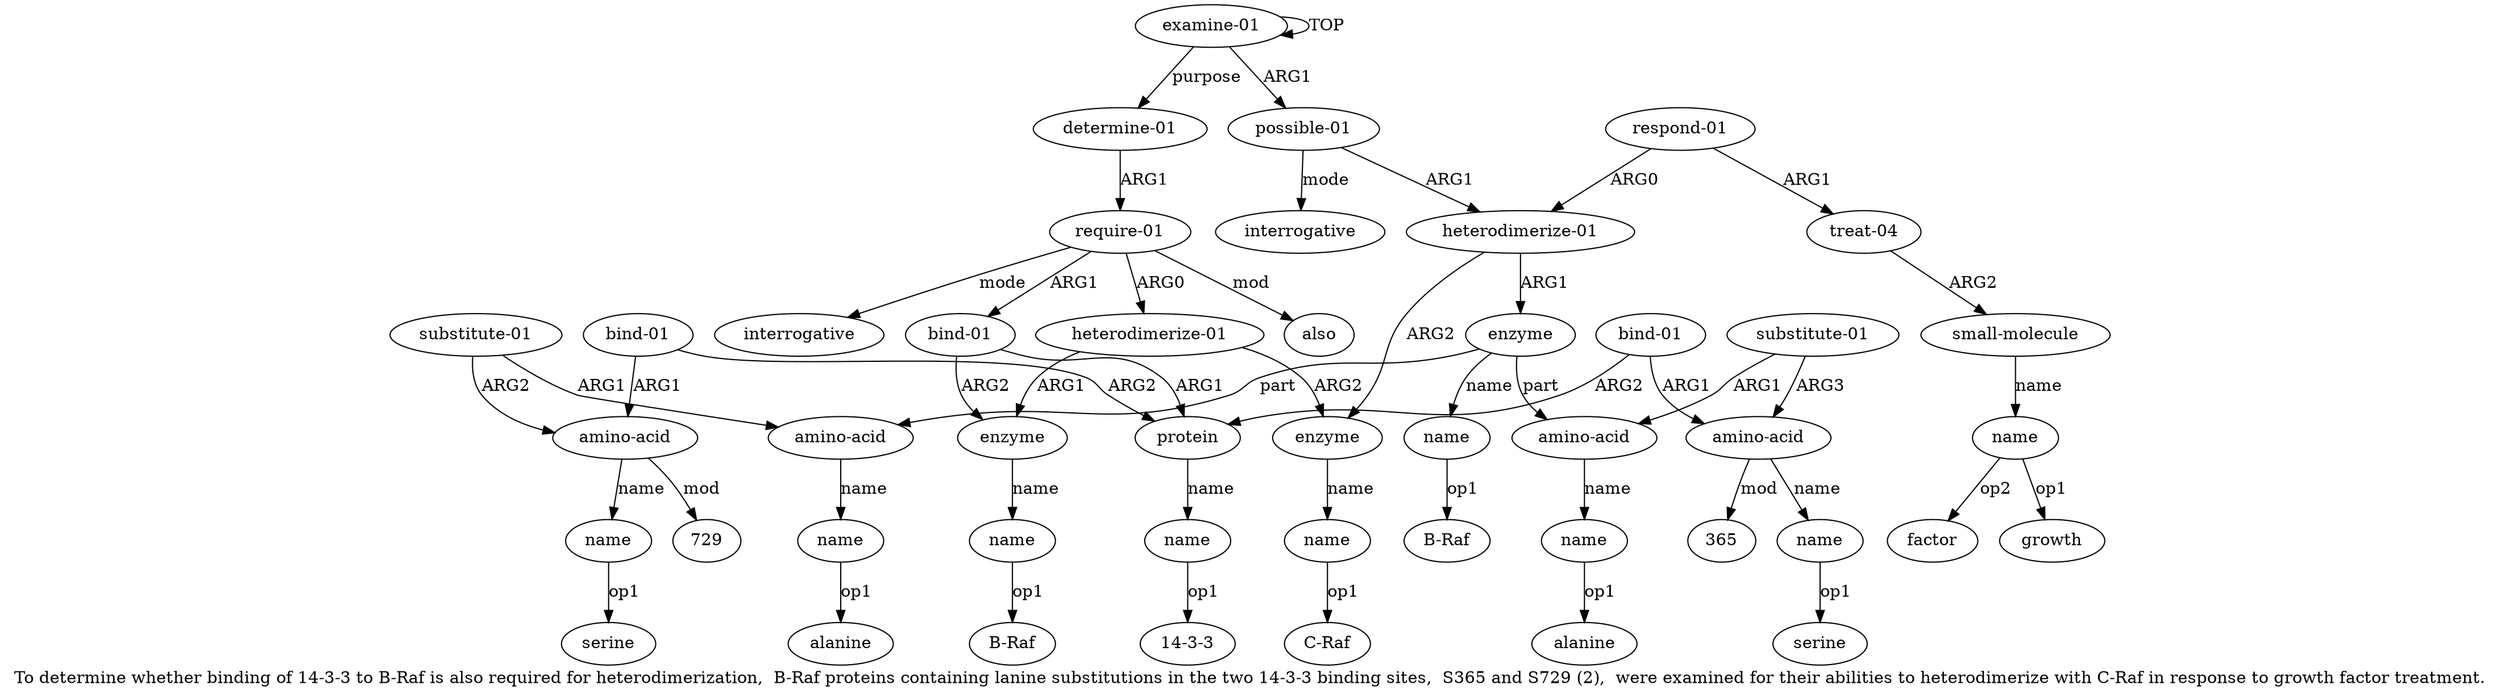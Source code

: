 digraph  {
	graph [label="To determine whether binding of 14-3-3 to B-Raf is also required for heterodimerization,  B-Raf proteins containing lanine substitutions \
in the two 14-3-3 binding sites,  S365 and S729 (2),  were examined for their abilities to heterodimerize with C-Raf in response \
to growth factor treatment."];
	node [label="\N"];
	a20	 [color=black,
		gold_ind=20,
		gold_label=name,
		label=name,
		test_ind=20,
		test_label=name];
	"a20 C-Raf"	 [color=black,
		gold_ind=-1,
		gold_label="C-Raf",
		label="C-Raf",
		test_ind=-1,
		test_label="C-Raf"];
	a20 -> "a20 C-Raf" [key=0,
	color=black,
	gold_label=op1,
	label=op1,
	test_label=op1];
a21 [color=black,
	gold_ind=21,
	gold_label="respond-01",
	label="respond-01",
	test_ind=21,
	test_label="respond-01"];
a22 [color=black,
	gold_ind=22,
	gold_label="treat-04",
	label="treat-04",
	test_ind=22,
	test_label="treat-04"];
a21 -> a22 [key=0,
color=black,
gold_label=ARG1,
label=ARG1,
test_label=ARG1];
a2 [color=black,
gold_ind=2,
gold_label="heterodimerize-01",
label="heterodimerize-01",
test_ind=2,
test_label="heterodimerize-01"];
a21 -> a2 [key=0,
color=black,
gold_label=ARG0,
label=ARG0,
test_label=ARG0];
a23 [color=black,
gold_ind=23,
gold_label="small-molecule",
label="small-molecule",
test_ind=23,
test_label="small-molecule"];
a22 -> a23 [key=0,
color=black,
gold_label=ARG2,
label=ARG2,
test_label=ARG2];
a24 [color=black,
gold_ind=24,
gold_label=name,
label=name,
test_ind=24,
test_label=name];
a23 -> a24 [key=0,
color=black,
gold_label=name,
label=name,
test_label=name];
"a24 factor" [color=black,
gold_ind=-1,
gold_label=factor,
label=factor,
test_ind=-1,
test_label=factor];
a24 -> "a24 factor" [key=0,
color=black,
gold_label=op2,
label=op2,
test_label=op2];
"a24 growth" [color=black,
gold_ind=-1,
gold_label=growth,
label=growth,
test_ind=-1,
test_label=growth];
a24 -> "a24 growth" [key=0,
color=black,
gold_label=op1,
label=op1,
test_label=op1];
a25 [color=black,
gold_ind=25,
gold_label="determine-01",
label="determine-01",
test_ind=25,
test_label="determine-01"];
a26 [color=black,
gold_ind=26,
gold_label="require-01",
label="require-01",
test_ind=26,
test_label="require-01"];
a25 -> a26 [key=0,
color=black,
gold_label=ARG1,
label=ARG1,
test_label=ARG1];
a27 [color=black,
gold_ind=27,
gold_label="heterodimerize-01",
label="heterodimerize-01",
test_ind=27,
test_label="heterodimerize-01"];
a26 -> a27 [key=0,
color=black,
gold_label=ARG0,
label=ARG0,
test_label=ARG0];
a28 [color=black,
gold_ind=28,
gold_label="bind-01",
label="bind-01",
test_ind=28,
test_label="bind-01"];
a26 -> a28 [key=0,
color=black,
gold_label=ARG1,
label=ARG1,
test_label=ARG1];
a31 [color=black,
gold_ind=31,
gold_label=also,
label=also,
test_ind=31,
test_label=also];
a26 -> a31 [key=0,
color=black,
gold_label=mod,
label=mod,
test_label=mod];
"a26 interrogative" [color=black,
gold_ind=-1,
gold_label=interrogative,
label=interrogative,
test_ind=-1,
test_label=interrogative];
a26 -> "a26 interrogative" [key=0,
color=black,
gold_label=mode,
label=mode,
test_label=mode];
a29 [color=black,
gold_ind=29,
gold_label=enzyme,
label=enzyme,
test_ind=29,
test_label=enzyme];
a27 -> a29 [key=0,
color=black,
gold_label=ARG1,
label=ARG1,
test_label=ARG1];
a19 [color=black,
gold_ind=19,
gold_label=enzyme,
label=enzyme,
test_ind=19,
test_label=enzyme];
a27 -> a19 [key=0,
color=black,
gold_label=ARG2,
label=ARG2,
test_label=ARG2];
a28 -> a29 [key=0,
color=black,
gold_label=ARG2,
label=ARG2,
test_label=ARG2];
a11 [color=black,
gold_ind=11,
gold_label=protein,
label=protein,
test_ind=11,
test_label=protein];
a28 -> a11 [key=0,
color=black,
gold_label=ARG1,
label=ARG1,
test_label=ARG1];
a30 [color=black,
gold_ind=30,
gold_label=name,
label=name,
test_ind=30,
test_label=name];
a29 -> a30 [key=0,
color=black,
gold_label=name,
label=name,
test_label=name];
"a4 B-Raf" [color=black,
gold_ind=-1,
gold_label="B-Raf",
label="B-Raf",
test_ind=-1,
test_label="B-Raf"];
"a30 B-Raf" [color=black,
gold_ind=-1,
gold_label="B-Raf",
label="B-Raf",
test_ind=-1,
test_label="B-Raf"];
a30 -> "a30 B-Raf" [key=0,
color=black,
gold_label=op1,
label=op1,
test_label=op1];
"a12 14-3-3" [color=black,
gold_ind=-1,
gold_label="14-3-3",
label="14-3-3",
test_ind=-1,
test_label="14-3-3"];
"a6 alanine" [color=black,
gold_ind=-1,
gold_label=alanine,
label=alanine,
test_ind=-1,
test_label=alanine];
"a8 365" [color=black,
gold_ind=-1,
gold_label=365,
label=365,
test_ind=-1,
test_label=365];
"a14 alanine" [color=black,
gold_ind=-1,
gold_label=alanine,
label=alanine,
test_ind=-1,
test_label=alanine];
a15 [color=black,
gold_ind=15,
gold_label="substitute-01",
label="substitute-01",
test_ind=15,
test_label="substitute-01"];
a16 [color=black,
gold_ind=16,
gold_label="amino-acid",
label="amino-acid",
test_ind=16,
test_label="amino-acid"];
a15 -> a16 [key=0,
color=black,
gold_label=ARG2,
label=ARG2,
test_label=ARG2];
a13 [color=black,
gold_ind=13,
gold_label="amino-acid",
label="amino-acid",
test_ind=13,
test_label="amino-acid"];
a15 -> a13 [key=0,
color=black,
gold_label=ARG1,
label=ARG1,
test_label=ARG1];
a14 [color=black,
gold_ind=14,
gold_label=name,
label=name,
test_ind=14,
test_label=name];
a14 -> "a14 alanine" [key=0,
color=black,
gold_label=op1,
label=op1,
test_label=op1];
a17 [color=black,
gold_ind=17,
gold_label=name,
label=name,
test_ind=17,
test_label=name];
"a17 serine" [color=black,
gold_ind=-1,
gold_label=serine,
label=serine,
test_ind=-1,
test_label=serine];
a17 -> "a17 serine" [key=0,
color=black,
gold_label=op1,
label=op1,
test_label=op1];
a16 -> a17 [key=0,
color=black,
gold_label=name,
label=name,
test_label=name];
"a16 729" [color=black,
gold_ind=-1,
gold_label=729,
label=729,
test_ind=-1,
test_label=729];
a16 -> "a16 729" [key=0,
color=black,
gold_label=mod,
label=mod,
test_label=mod];
a12 [color=black,
gold_ind=12,
gold_label=name,
label=name,
test_ind=12,
test_label=name];
a11 -> a12 [key=0,
color=black,
gold_label=name,
label=name,
test_label=name];
a10 [color=black,
gold_ind=10,
gold_label="bind-01",
label="bind-01",
test_ind=10,
test_label="bind-01"];
a10 -> a11 [key=0,
color=black,
gold_label=ARG2,
label=ARG2,
test_label=ARG2];
a8 [color=black,
gold_ind=8,
gold_label="amino-acid",
label="amino-acid",
test_ind=8,
test_label="amino-acid"];
a10 -> a8 [key=0,
color=black,
gold_label=ARG1,
label=ARG1,
test_label=ARG1];
a13 -> a14 [key=0,
color=black,
gold_label=name,
label=name,
test_label=name];
a12 -> "a12 14-3-3" [key=0,
color=black,
gold_label=op1,
label=op1,
test_label=op1];
"a9 serine" [color=black,
gold_ind=-1,
gold_label=serine,
label=serine,
test_ind=-1,
test_label=serine];
a19 -> a20 [key=0,
color=black,
gold_label=name,
label=name,
test_label=name];
a18 [color=black,
gold_ind=18,
gold_label="bind-01",
label="bind-01",
test_ind=18,
test_label="bind-01"];
a18 -> a16 [key=0,
color=black,
gold_label=ARG1,
label=ARG1,
test_label=ARG1];
a18 -> a11 [key=0,
color=black,
gold_label=ARG2,
label=ARG2,
test_label=ARG2];
a1 [color=black,
gold_ind=1,
gold_label="possible-01",
label="possible-01",
test_ind=1,
test_label="possible-01"];
a1 -> a2 [key=0,
color=black,
gold_label=ARG1,
label=ARG1,
test_label=ARG1];
"a1 interrogative" [color=black,
gold_ind=-1,
gold_label=interrogative,
label=interrogative,
test_ind=-1,
test_label=interrogative];
a1 -> "a1 interrogative" [key=0,
color=black,
gold_label=mode,
label=mode,
test_label=mode];
a0 [color=black,
gold_ind=0,
gold_label="examine-01",
label="examine-01",
test_ind=0,
test_label="examine-01"];
a0 -> a25 [key=0,
color=black,
gold_label=purpose,
label=purpose,
test_label=purpose];
a0 -> a1 [key=0,
color=black,
gold_label=ARG1,
label=ARG1,
test_label=ARG1];
a0 -> a0 [key=0,
color=black,
gold_label=TOP,
label=TOP,
test_label=TOP];
a3 [color=black,
gold_ind=3,
gold_label=enzyme,
label=enzyme,
test_ind=3,
test_label=enzyme];
a3 -> a13 [key=0,
color=black,
gold_label=part,
label=part,
test_label=part];
a5 [color=black,
gold_ind=5,
gold_label="amino-acid",
label="amino-acid",
test_ind=5,
test_label="amino-acid"];
a3 -> a5 [key=0,
color=black,
gold_label=part,
label=part,
test_label=part];
a4 [color=black,
gold_ind=4,
gold_label=name,
label=name,
test_ind=4,
test_label=name];
a3 -> a4 [key=0,
color=black,
gold_label=name,
label=name,
test_label=name];
a2 -> a19 [key=0,
color=black,
gold_label=ARG2,
label=ARG2,
test_label=ARG2];
a2 -> a3 [key=0,
color=black,
gold_label=ARG1,
label=ARG1,
test_label=ARG1];
a6 [color=black,
gold_ind=6,
gold_label=name,
label=name,
test_ind=6,
test_label=name];
a5 -> a6 [key=0,
color=black,
gold_label=name,
label=name,
test_label=name];
a4 -> "a4 B-Raf" [key=0,
color=black,
gold_label=op1,
label=op1,
test_label=op1];
a7 [color=black,
gold_ind=7,
gold_label="substitute-01",
label="substitute-01",
test_ind=7,
test_label="substitute-01"];
a7 -> a5 [key=0,
color=black,
gold_label=ARG1,
label=ARG1,
test_label=ARG1];
a7 -> a8 [key=0,
color=black,
gold_label=ARG3,
label=ARG3,
test_label=ARG3];
a6 -> "a6 alanine" [key=0,
color=black,
gold_label=op1,
label=op1,
test_label=op1];
a9 [color=black,
gold_ind=9,
gold_label=name,
label=name,
test_ind=9,
test_label=name];
a9 -> "a9 serine" [key=0,
color=black,
gold_label=op1,
label=op1,
test_label=op1];
a8 -> "a8 365" [key=0,
color=black,
gold_label=mod,
label=mod,
test_label=mod];
a8 -> a9 [key=0,
color=black,
gold_label=name,
label=name,
test_label=name];
}
